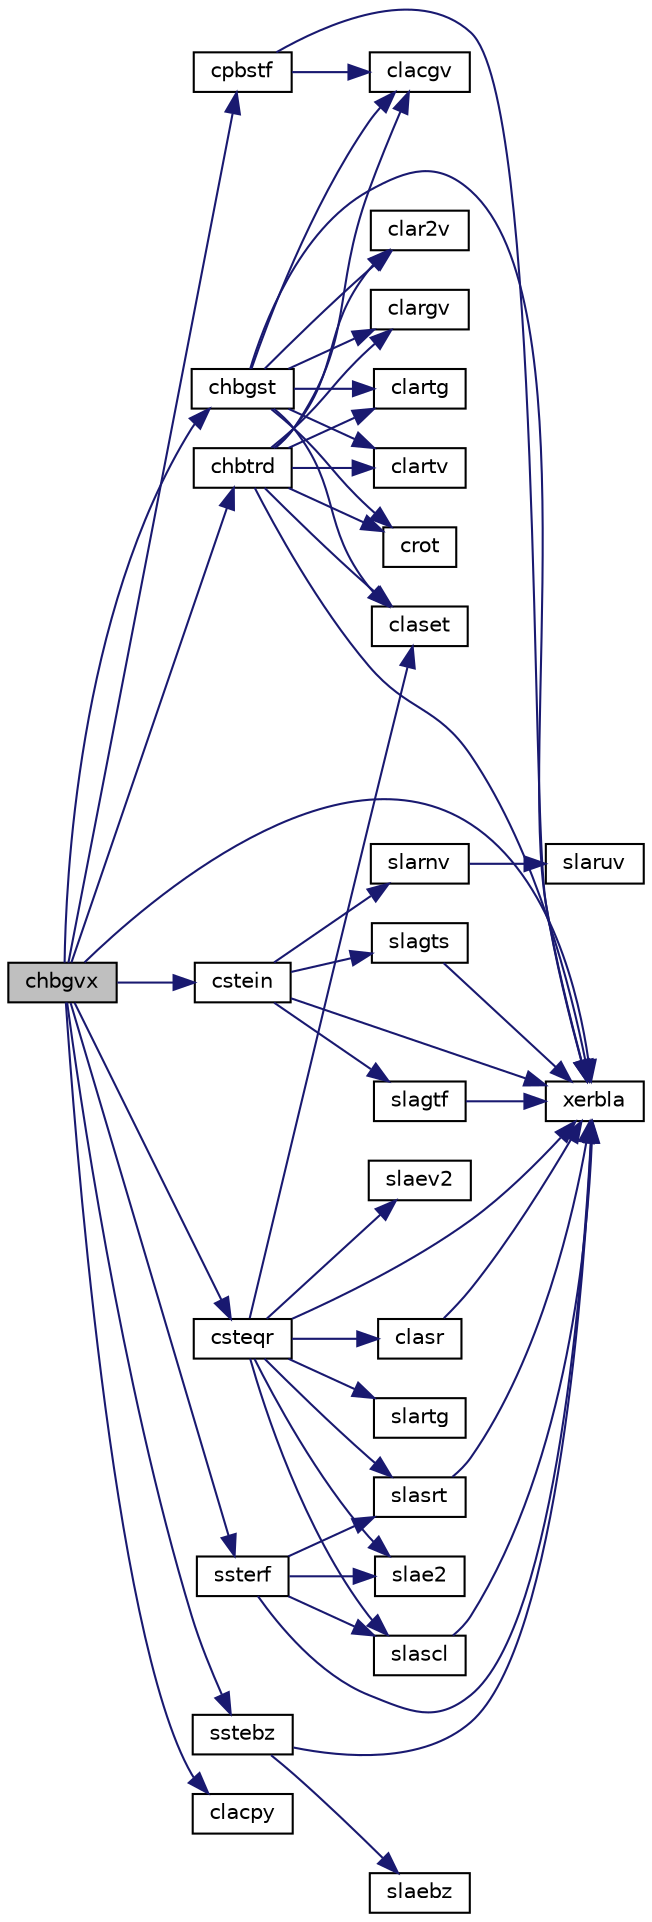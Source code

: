 digraph "chbgvx"
{
 // LATEX_PDF_SIZE
  edge [fontname="Helvetica",fontsize="10",labelfontname="Helvetica",labelfontsize="10"];
  node [fontname="Helvetica",fontsize="10",shape=record];
  rankdir="LR";
  Node1 [label="chbgvx",height=0.2,width=0.4,color="black", fillcolor="grey75", style="filled", fontcolor="black",tooltip="CHBGVX"];
  Node1 -> Node2 [color="midnightblue",fontsize="10",style="solid",fontname="Helvetica"];
  Node2 [label="chbgst",height=0.2,width=0.4,color="black", fillcolor="white", style="filled",URL="$chbgst_8f.html#a808bf06bc4d353a18ab94f5eaf7c67f0",tooltip="CHBGST"];
  Node2 -> Node3 [color="midnightblue",fontsize="10",style="solid",fontname="Helvetica"];
  Node3 [label="clacgv",height=0.2,width=0.4,color="black", fillcolor="white", style="filled",URL="$clacgv_8f.html#a0ff51770edb0cdc7328fdae7ace7954e",tooltip="CLACGV conjugates a complex vector."];
  Node2 -> Node4 [color="midnightblue",fontsize="10",style="solid",fontname="Helvetica"];
  Node4 [label="clar2v",height=0.2,width=0.4,color="black", fillcolor="white", style="filled",URL="$clar2v_8f.html#afa6051cabe87f06275d7dd5489c40cdd",tooltip="CLAR2V applies a vector of plane rotations with real cosines and complex sines from both sides to a s..."];
  Node2 -> Node5 [color="midnightblue",fontsize="10",style="solid",fontname="Helvetica"];
  Node5 [label="clargv",height=0.2,width=0.4,color="black", fillcolor="white", style="filled",URL="$clargv_8f.html#a68a1ee847b10379867e914776e69e6de",tooltip="CLARGV generates a vector of plane rotations with real cosines and complex sines."];
  Node2 -> Node6 [color="midnightblue",fontsize="10",style="solid",fontname="Helvetica"];
  Node6 [label="clartg",height=0.2,width=0.4,color="black", fillcolor="white", style="filled",URL="$clartg_8f90.html#a45afd4405cf6da478ce4de9576303369",tooltip="CLARTG generates a plane rotation with real cosine and complex sine."];
  Node2 -> Node7 [color="midnightblue",fontsize="10",style="solid",fontname="Helvetica"];
  Node7 [label="clartv",height=0.2,width=0.4,color="black", fillcolor="white", style="filled",URL="$clartv_8f.html#a1cb1e0f8dfefddc7edc4f48badeb35ce",tooltip="CLARTV applies a vector of plane rotations with real cosines and complex sines to the elements of a p..."];
  Node2 -> Node8 [color="midnightblue",fontsize="10",style="solid",fontname="Helvetica"];
  Node8 [label="claset",height=0.2,width=0.4,color="black", fillcolor="white", style="filled",URL="$claset_8f.html#a3666a7cae5a324eab6ae01b5155f1f5b",tooltip="CLASET initializes the off-diagonal elements and the diagonal elements of a matrix to given values."];
  Node2 -> Node9 [color="midnightblue",fontsize="10",style="solid",fontname="Helvetica"];
  Node9 [label="crot",height=0.2,width=0.4,color="black", fillcolor="white", style="filled",URL="$crot_8f.html#a4afb8af3ae70d2f82fffafe91e933c12",tooltip="CROT applies a plane rotation with real cosine and complex sine to a pair of complex vectors."];
  Node2 -> Node10 [color="midnightblue",fontsize="10",style="solid",fontname="Helvetica"];
  Node10 [label="xerbla",height=0.2,width=0.4,color="black", fillcolor="white", style="filled",URL="$xerbla_8f.html#a377ee61015baf8dea7770b3a404b1c07",tooltip="XERBLA"];
  Node1 -> Node11 [color="midnightblue",fontsize="10",style="solid",fontname="Helvetica"];
  Node11 [label="chbtrd",height=0.2,width=0.4,color="black", fillcolor="white", style="filled",URL="$chbtrd_8f.html#a7de86c95768cba8a2168ee787f18f9f4",tooltip="CHBTRD"];
  Node11 -> Node3 [color="midnightblue",fontsize="10",style="solid",fontname="Helvetica"];
  Node11 -> Node4 [color="midnightblue",fontsize="10",style="solid",fontname="Helvetica"];
  Node11 -> Node5 [color="midnightblue",fontsize="10",style="solid",fontname="Helvetica"];
  Node11 -> Node6 [color="midnightblue",fontsize="10",style="solid",fontname="Helvetica"];
  Node11 -> Node7 [color="midnightblue",fontsize="10",style="solid",fontname="Helvetica"];
  Node11 -> Node8 [color="midnightblue",fontsize="10",style="solid",fontname="Helvetica"];
  Node11 -> Node9 [color="midnightblue",fontsize="10",style="solid",fontname="Helvetica"];
  Node11 -> Node10 [color="midnightblue",fontsize="10",style="solid",fontname="Helvetica"];
  Node1 -> Node12 [color="midnightblue",fontsize="10",style="solid",fontname="Helvetica"];
  Node12 [label="clacpy",height=0.2,width=0.4,color="black", fillcolor="white", style="filled",URL="$clacpy_8f.html#afcee53f42831342f7c863bfc55d2d159",tooltip="CLACPY copies all or part of one two-dimensional array to another."];
  Node1 -> Node13 [color="midnightblue",fontsize="10",style="solid",fontname="Helvetica"];
  Node13 [label="cpbstf",height=0.2,width=0.4,color="black", fillcolor="white", style="filled",URL="$cpbstf_8f.html#a752f12120d4d443933604b36cb1e880a",tooltip="CPBSTF"];
  Node13 -> Node3 [color="midnightblue",fontsize="10",style="solid",fontname="Helvetica"];
  Node13 -> Node10 [color="midnightblue",fontsize="10",style="solid",fontname="Helvetica"];
  Node1 -> Node14 [color="midnightblue",fontsize="10",style="solid",fontname="Helvetica"];
  Node14 [label="cstein",height=0.2,width=0.4,color="black", fillcolor="white", style="filled",URL="$cstein_8f.html#a3f8cdd4e405394843d0b69feeaa19c4a",tooltip="CSTEIN"];
  Node14 -> Node15 [color="midnightblue",fontsize="10",style="solid",fontname="Helvetica"];
  Node15 [label="slagtf",height=0.2,width=0.4,color="black", fillcolor="white", style="filled",URL="$slagtf_8f.html#a0657d4d51d823f7f9b5b900524b497b0",tooltip="SLAGTF computes an LU factorization of a matrix T-λI, where T is a general tridiagonal matrix,..."];
  Node15 -> Node10 [color="midnightblue",fontsize="10",style="solid",fontname="Helvetica"];
  Node14 -> Node16 [color="midnightblue",fontsize="10",style="solid",fontname="Helvetica"];
  Node16 [label="slagts",height=0.2,width=0.4,color="black", fillcolor="white", style="filled",URL="$slagts_8f.html#ae4b431608960457e61e885f3a2e2b18e",tooltip="SLAGTS solves the system of equations (T-λI)x = y or (T-λI)^Tx = y, where T is a general tridiagonal ..."];
  Node16 -> Node10 [color="midnightblue",fontsize="10",style="solid",fontname="Helvetica"];
  Node14 -> Node17 [color="midnightblue",fontsize="10",style="solid",fontname="Helvetica"];
  Node17 [label="slarnv",height=0.2,width=0.4,color="black", fillcolor="white", style="filled",URL="$slarnv_8f.html#a379b09e3d4e7635db614d3b3973db5e7",tooltip="SLARNV returns a vector of random numbers from a uniform or normal distribution."];
  Node17 -> Node18 [color="midnightblue",fontsize="10",style="solid",fontname="Helvetica"];
  Node18 [label="slaruv",height=0.2,width=0.4,color="black", fillcolor="white", style="filled",URL="$slaruv_8f.html#a5ca61f3556928fc2698683460395d96c",tooltip="SLARUV returns a vector of n random real numbers from a uniform distribution."];
  Node14 -> Node10 [color="midnightblue",fontsize="10",style="solid",fontname="Helvetica"];
  Node1 -> Node19 [color="midnightblue",fontsize="10",style="solid",fontname="Helvetica"];
  Node19 [label="csteqr",height=0.2,width=0.4,color="black", fillcolor="white", style="filled",URL="$csteqr_8f.html#aad79c052d8938a8967e873b0ae074002",tooltip="CSTEQR"];
  Node19 -> Node8 [color="midnightblue",fontsize="10",style="solid",fontname="Helvetica"];
  Node19 -> Node20 [color="midnightblue",fontsize="10",style="solid",fontname="Helvetica"];
  Node20 [label="clasr",height=0.2,width=0.4,color="black", fillcolor="white", style="filled",URL="$clasr_8f.html#a41329d9e35ea990de54331a4062d6fcd",tooltip="CLASR applies a sequence of plane rotations to a general rectangular matrix."];
  Node20 -> Node10 [color="midnightblue",fontsize="10",style="solid",fontname="Helvetica"];
  Node19 -> Node21 [color="midnightblue",fontsize="10",style="solid",fontname="Helvetica"];
  Node21 [label="slae2",height=0.2,width=0.4,color="black", fillcolor="white", style="filled",URL="$slae2_8f.html#aec32dea47a14590934b8970b078b58fd",tooltip="SLAE2 computes the eigenvalues of a 2-by-2 symmetric matrix."];
  Node19 -> Node22 [color="midnightblue",fontsize="10",style="solid",fontname="Helvetica"];
  Node22 [label="slaev2",height=0.2,width=0.4,color="black", fillcolor="white", style="filled",URL="$slaev2_8f.html#af79f0bb1a07a9d96b827eba946ec79fa",tooltip="SLAEV2 computes the eigenvalues and eigenvectors of a 2-by-2 symmetric/Hermitian matrix."];
  Node19 -> Node23 [color="midnightblue",fontsize="10",style="solid",fontname="Helvetica"];
  Node23 [label="slartg",height=0.2,width=0.4,color="black", fillcolor="white", style="filled",URL="$slartg_8f90.html#a8836d25697ed4d8cc0b7d0f45b558c3b",tooltip="SLARTG generates a plane rotation with real cosine and real sine."];
  Node19 -> Node24 [color="midnightblue",fontsize="10",style="solid",fontname="Helvetica"];
  Node24 [label="slascl",height=0.2,width=0.4,color="black", fillcolor="white", style="filled",URL="$slascl_8f.html#a11e6ce67ce97ca5b0a3a7bc5645a09d9",tooltip="SLASCL multiplies a general rectangular matrix by a real scalar defined as cto/cfrom."];
  Node24 -> Node10 [color="midnightblue",fontsize="10",style="solid",fontname="Helvetica"];
  Node19 -> Node25 [color="midnightblue",fontsize="10",style="solid",fontname="Helvetica"];
  Node25 [label="slasrt",height=0.2,width=0.4,color="black", fillcolor="white", style="filled",URL="$slasrt_8f.html#a66e14f999e0c96b0d974849882160a07",tooltip="SLASRT sorts numbers in increasing or decreasing order."];
  Node25 -> Node10 [color="midnightblue",fontsize="10",style="solid",fontname="Helvetica"];
  Node19 -> Node10 [color="midnightblue",fontsize="10",style="solid",fontname="Helvetica"];
  Node1 -> Node26 [color="midnightblue",fontsize="10",style="solid",fontname="Helvetica"];
  Node26 [label="sstebz",height=0.2,width=0.4,color="black", fillcolor="white", style="filled",URL="$sstebz_8f.html#a931f74959abb55088a26c358deb5246d",tooltip="SSTEBZ"];
  Node26 -> Node27 [color="midnightblue",fontsize="10",style="solid",fontname="Helvetica"];
  Node27 [label="slaebz",height=0.2,width=0.4,color="black", fillcolor="white", style="filled",URL="$slaebz_8f.html#a4f5045e3ec268a759d36fec562d6e481",tooltip="SLAEBZ computes the number of eigenvalues of a real symmetric tridiagonal matrix which are less than ..."];
  Node26 -> Node10 [color="midnightblue",fontsize="10",style="solid",fontname="Helvetica"];
  Node1 -> Node28 [color="midnightblue",fontsize="10",style="solid",fontname="Helvetica"];
  Node28 [label="ssterf",height=0.2,width=0.4,color="black", fillcolor="white", style="filled",URL="$ssterf_8f.html#a6f005e62dd179b39d847eadbb62dbead",tooltip="SSTERF"];
  Node28 -> Node21 [color="midnightblue",fontsize="10",style="solid",fontname="Helvetica"];
  Node28 -> Node24 [color="midnightblue",fontsize="10",style="solid",fontname="Helvetica"];
  Node28 -> Node25 [color="midnightblue",fontsize="10",style="solid",fontname="Helvetica"];
  Node28 -> Node10 [color="midnightblue",fontsize="10",style="solid",fontname="Helvetica"];
  Node1 -> Node10 [color="midnightblue",fontsize="10",style="solid",fontname="Helvetica"];
}
